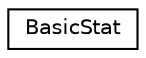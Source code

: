 digraph "그래픽컬한 클래스 계통도"
{
  edge [fontname="Helvetica",fontsize="10",labelfontname="Helvetica",labelfontsize="10"];
  node [fontname="Helvetica",fontsize="10",shape=record];
  rankdir="LR";
  Node0 [label="BasicStat",height=0.2,width=0.4,color="black", fillcolor="white", style="filled",URL="$class_basic_stat.html"];
}

